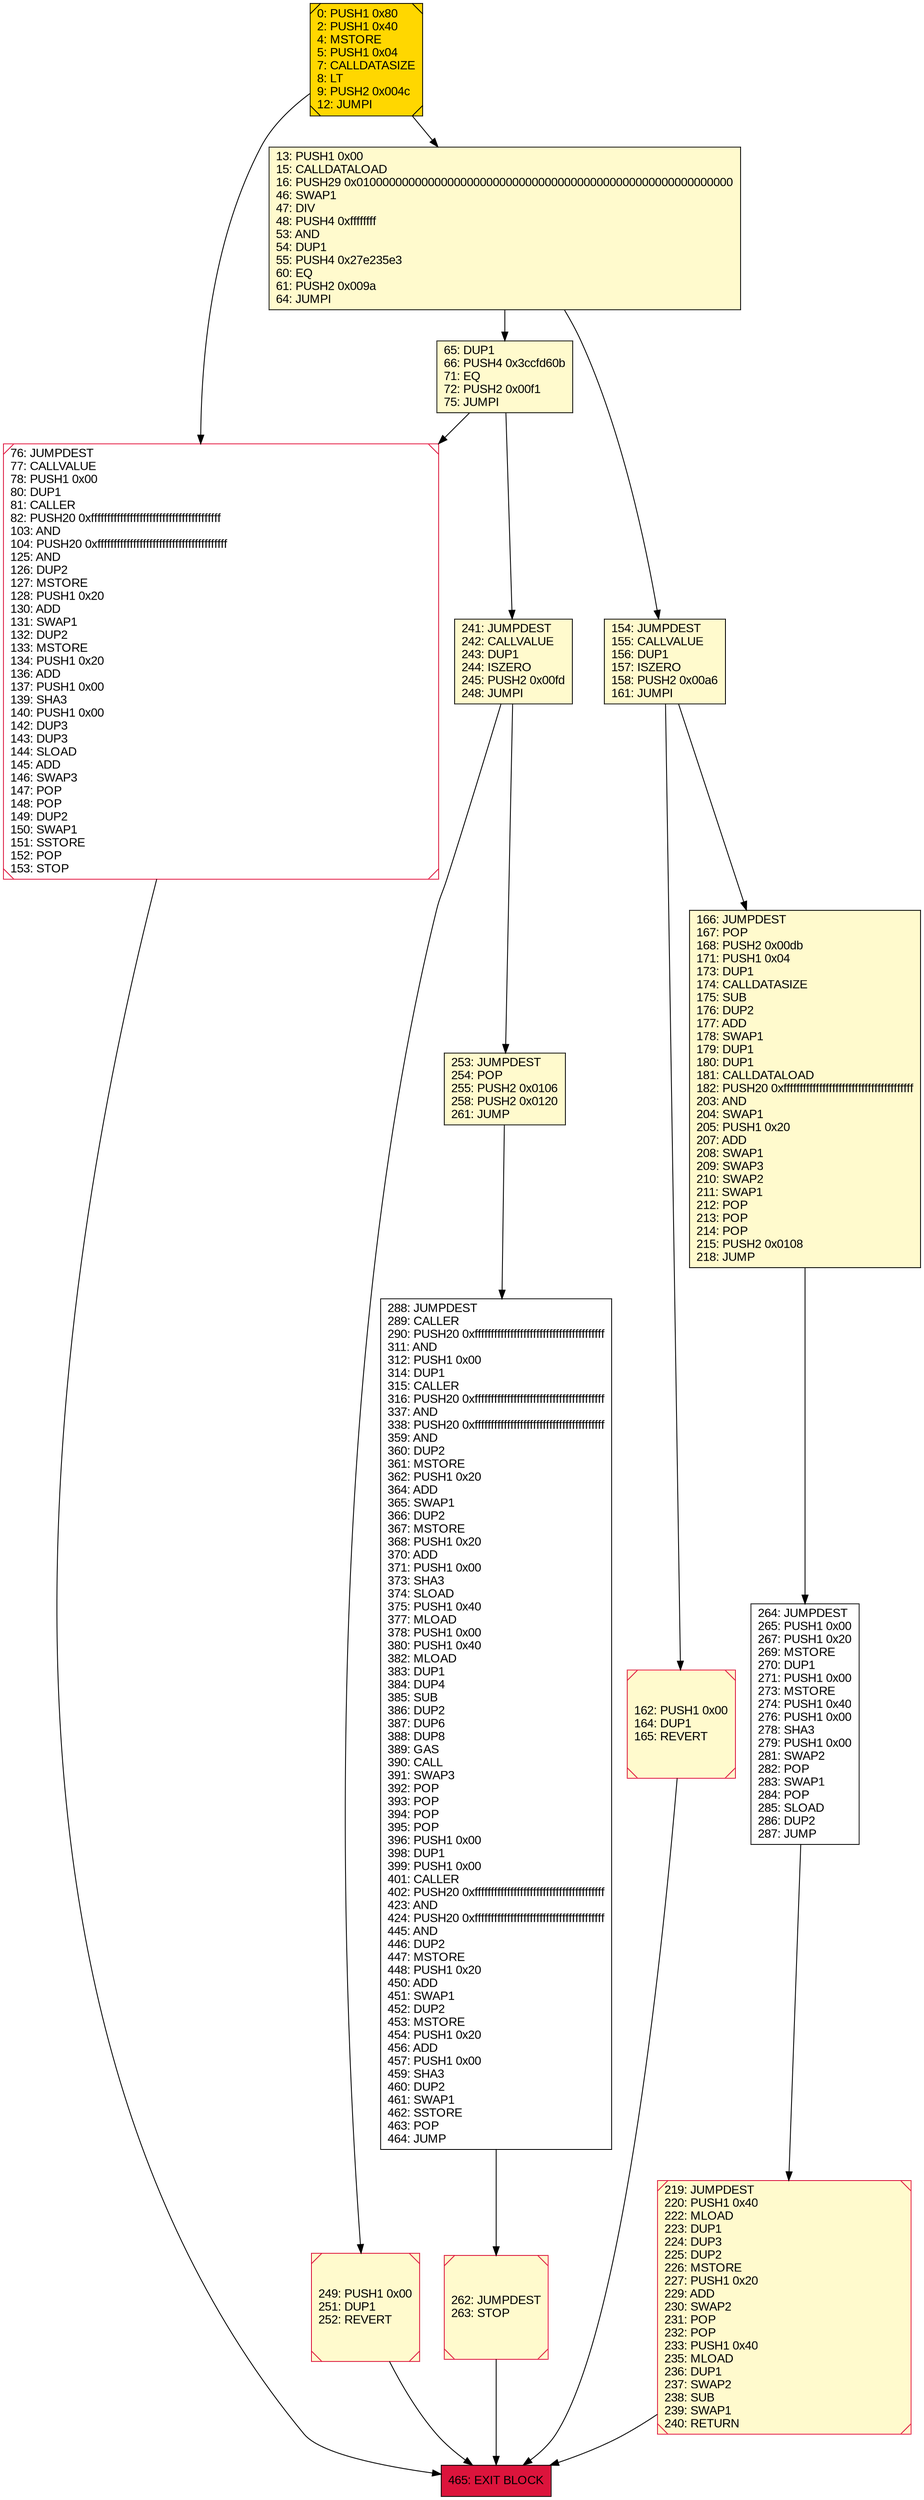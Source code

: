 digraph G {
bgcolor=transparent rankdir=UD;
node [shape=box style=filled color=black fillcolor=white fontname=arial fontcolor=black];
13 [label="13: PUSH1 0x00\l15: CALLDATALOAD\l16: PUSH29 0x0100000000000000000000000000000000000000000000000000000000\l46: SWAP1\l47: DIV\l48: PUSH4 0xffffffff\l53: AND\l54: DUP1\l55: PUSH4 0x27e235e3\l60: EQ\l61: PUSH2 0x009a\l64: JUMPI\l" fillcolor=lemonchiffon ];
162 [label="162: PUSH1 0x00\l164: DUP1\l165: REVERT\l" fillcolor=lemonchiffon shape=Msquare color=crimson ];
253 [label="253: JUMPDEST\l254: POP\l255: PUSH2 0x0106\l258: PUSH2 0x0120\l261: JUMP\l" fillcolor=lemonchiffon ];
154 [label="154: JUMPDEST\l155: CALLVALUE\l156: DUP1\l157: ISZERO\l158: PUSH2 0x00a6\l161: JUMPI\l" fillcolor=lemonchiffon ];
288 [label="288: JUMPDEST\l289: CALLER\l290: PUSH20 0xffffffffffffffffffffffffffffffffffffffff\l311: AND\l312: PUSH1 0x00\l314: DUP1\l315: CALLER\l316: PUSH20 0xffffffffffffffffffffffffffffffffffffffff\l337: AND\l338: PUSH20 0xffffffffffffffffffffffffffffffffffffffff\l359: AND\l360: DUP2\l361: MSTORE\l362: PUSH1 0x20\l364: ADD\l365: SWAP1\l366: DUP2\l367: MSTORE\l368: PUSH1 0x20\l370: ADD\l371: PUSH1 0x00\l373: SHA3\l374: SLOAD\l375: PUSH1 0x40\l377: MLOAD\l378: PUSH1 0x00\l380: PUSH1 0x40\l382: MLOAD\l383: DUP1\l384: DUP4\l385: SUB\l386: DUP2\l387: DUP6\l388: DUP8\l389: GAS\l390: CALL\l391: SWAP3\l392: POP\l393: POP\l394: POP\l395: POP\l396: PUSH1 0x00\l398: DUP1\l399: PUSH1 0x00\l401: CALLER\l402: PUSH20 0xffffffffffffffffffffffffffffffffffffffff\l423: AND\l424: PUSH20 0xffffffffffffffffffffffffffffffffffffffff\l445: AND\l446: DUP2\l447: MSTORE\l448: PUSH1 0x20\l450: ADD\l451: SWAP1\l452: DUP2\l453: MSTORE\l454: PUSH1 0x20\l456: ADD\l457: PUSH1 0x00\l459: SHA3\l460: DUP2\l461: SWAP1\l462: SSTORE\l463: POP\l464: JUMP\l" ];
219 [label="219: JUMPDEST\l220: PUSH1 0x40\l222: MLOAD\l223: DUP1\l224: DUP3\l225: DUP2\l226: MSTORE\l227: PUSH1 0x20\l229: ADD\l230: SWAP2\l231: POP\l232: POP\l233: PUSH1 0x40\l235: MLOAD\l236: DUP1\l237: SWAP2\l238: SUB\l239: SWAP1\l240: RETURN\l" fillcolor=lemonchiffon shape=Msquare color=crimson ];
0 [label="0: PUSH1 0x80\l2: PUSH1 0x40\l4: MSTORE\l5: PUSH1 0x04\l7: CALLDATASIZE\l8: LT\l9: PUSH2 0x004c\l12: JUMPI\l" fillcolor=lemonchiffon shape=Msquare fillcolor=gold ];
65 [label="65: DUP1\l66: PUSH4 0x3ccfd60b\l71: EQ\l72: PUSH2 0x00f1\l75: JUMPI\l" fillcolor=lemonchiffon ];
465 [label="465: EXIT BLOCK\l" fillcolor=crimson ];
262 [label="262: JUMPDEST\l263: STOP\l" fillcolor=lemonchiffon shape=Msquare color=crimson ];
264 [label="264: JUMPDEST\l265: PUSH1 0x00\l267: PUSH1 0x20\l269: MSTORE\l270: DUP1\l271: PUSH1 0x00\l273: MSTORE\l274: PUSH1 0x40\l276: PUSH1 0x00\l278: SHA3\l279: PUSH1 0x00\l281: SWAP2\l282: POP\l283: SWAP1\l284: POP\l285: SLOAD\l286: DUP2\l287: JUMP\l" ];
76 [label="76: JUMPDEST\l77: CALLVALUE\l78: PUSH1 0x00\l80: DUP1\l81: CALLER\l82: PUSH20 0xffffffffffffffffffffffffffffffffffffffff\l103: AND\l104: PUSH20 0xffffffffffffffffffffffffffffffffffffffff\l125: AND\l126: DUP2\l127: MSTORE\l128: PUSH1 0x20\l130: ADD\l131: SWAP1\l132: DUP2\l133: MSTORE\l134: PUSH1 0x20\l136: ADD\l137: PUSH1 0x00\l139: SHA3\l140: PUSH1 0x00\l142: DUP3\l143: DUP3\l144: SLOAD\l145: ADD\l146: SWAP3\l147: POP\l148: POP\l149: DUP2\l150: SWAP1\l151: SSTORE\l152: POP\l153: STOP\l" shape=Msquare color=crimson ];
241 [label="241: JUMPDEST\l242: CALLVALUE\l243: DUP1\l244: ISZERO\l245: PUSH2 0x00fd\l248: JUMPI\l" fillcolor=lemonchiffon ];
249 [label="249: PUSH1 0x00\l251: DUP1\l252: REVERT\l" fillcolor=lemonchiffon shape=Msquare color=crimson ];
166 [label="166: JUMPDEST\l167: POP\l168: PUSH2 0x00db\l171: PUSH1 0x04\l173: DUP1\l174: CALLDATASIZE\l175: SUB\l176: DUP2\l177: ADD\l178: SWAP1\l179: DUP1\l180: DUP1\l181: CALLDATALOAD\l182: PUSH20 0xffffffffffffffffffffffffffffffffffffffff\l203: AND\l204: SWAP1\l205: PUSH1 0x20\l207: ADD\l208: SWAP1\l209: SWAP3\l210: SWAP2\l211: SWAP1\l212: POP\l213: POP\l214: POP\l215: PUSH2 0x0108\l218: JUMP\l" fillcolor=lemonchiffon ];
262 -> 465;
76 -> 465;
253 -> 288;
13 -> 154;
154 -> 162;
13 -> 65;
249 -> 465;
0 -> 13;
166 -> 264;
241 -> 249;
162 -> 465;
241 -> 253;
288 -> 262;
154 -> 166;
219 -> 465;
264 -> 219;
0 -> 76;
65 -> 241;
65 -> 76;
}
